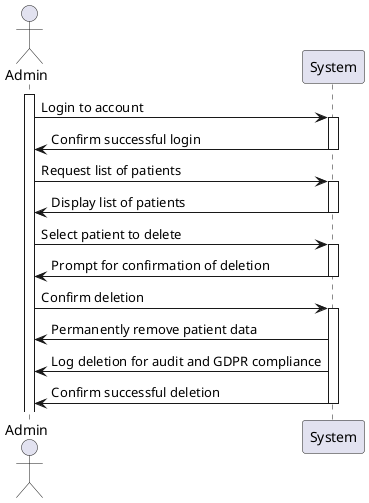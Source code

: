 @startuml name system sequence diagram us 5.1.10
actor Admin as User
participant System
activate User
User -> System : Login to account
activate System
System -> User : Confirm successful login
deactivate System
User -> System : Request list of patients
activate System
System -> User : Display list of patients
deactivate System
User -> System : Select patient to delete
activate System
System -> User : Prompt for confirmation of deletion
deactivate System
User -> System : Confirm deletion
activate System
System -> User : Permanently remove patient data
System -> User : Log deletion for audit and GDPR compliance
System -> User : Confirm successful deletion
deactivate System
@enduml
